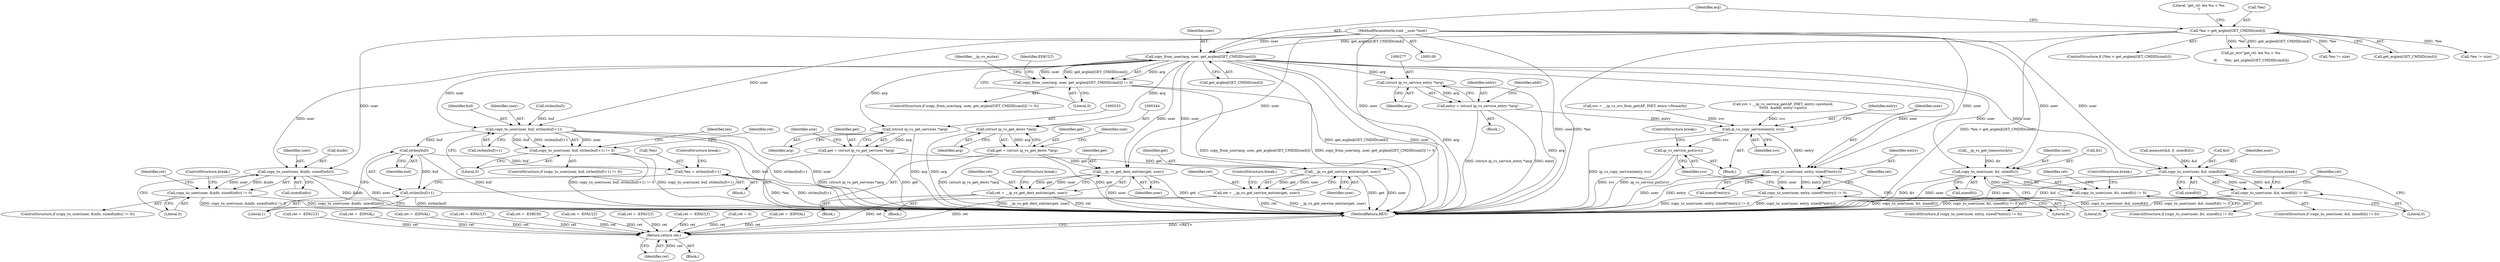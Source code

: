 digraph "0_linux_04bcef2a83f40c6db24222b27a52892cba39dffb@API" {
"1000140" [label="(Call,copy_from_user(arg, user, get_arglen[GET_CMDID(cmd)]))"];
"1000103" [label="(MethodParameterIn,void __user *user)"];
"1000119" [label="(Call,*len < get_arglen[GET_CMDID(cmd)])"];
"1000139" [label="(Call,copy_from_user(arg, user, get_arglen[GET_CMDID(cmd)]) != 0)"];
"1000172" [label="(Call,copy_to_user(user, buf, strlen(buf)+1))"];
"1000171" [label="(Call,copy_to_user(user, buf, strlen(buf)+1) != 0)"];
"1000190" [label="(Call,strlen(buf))"];
"1000186" [label="(Call,*len = strlen(buf)+1)"];
"1000189" [label="(Call,strlen(buf)+1)"];
"1000214" [label="(Call,copy_to_user(user, &info, sizeof(info)))"];
"1000213" [label="(Call,copy_to_user(user, &info, sizeof(info)) != 0)"];
"1000232" [label="(Call,(struct ip_vs_get_services *)arg)"];
"1000230" [label="(Call,get = (struct ip_vs_get_services *)arg)"];
"1000265" [label="(Call,__ip_vs_get_service_entries(get, user))"];
"1000263" [label="(Call,ret = __ip_vs_get_service_entries(get, user))"];
"1000496" [label="(Return,return ret;)"];
"1000276" [label="(Call,(struct ip_vs_service_entry *)arg)"];
"1000274" [label="(Call,entry = (struct ip_vs_service_entry *)arg)"];
"1000313" [label="(Call,ip_vs_copy_service(entry, svc))"];
"1000318" [label="(Call,copy_to_user(user, entry, sizeof(*entry)))"];
"1000317" [label="(Call,copy_to_user(user, entry, sizeof(*entry)) != 0)"];
"1000329" [label="(Call,ip_vs_service_put(svc))"];
"1000343" [label="(Call,(struct ip_vs_get_dests *)arg)"];
"1000341" [label="(Call,get = (struct ip_vs_get_dests *)arg)"];
"1000376" [label="(Call,__ip_vs_get_dest_entries(get, user))"];
"1000374" [label="(Call,ret = __ip_vs_get_dest_entries(get, user))"];
"1000388" [label="(Call,copy_to_user(user, &t, sizeof(t)))"];
"1000387" [label="(Call,copy_to_user(user, &t, sizeof(t)) != 0)"];
"1000475" [label="(Call,copy_to_user(user, &d, sizeof(d)))"];
"1000474" [label="(Call,copy_to_user(user, &d, sizeof(d)) != 0)"];
"1000263" [label="(Call,ret = __ip_vs_get_service_entries(get, user))"];
"1000274" [label="(Call,entry = (struct ip_vs_service_entry *)arg)"];
"1000150" [label="(Identifier,EFAULT)"];
"1000191" [label="(Identifier,buf)"];
"1000392" [label="(Call,sizeof(t))"];
"1000378" [label="(Identifier,user)"];
"1000482" [label="(Call,ret = -EFAULT)"];
"1000320" [label="(Identifier,entry)"];
"1000213" [label="(Call,copy_to_user(user, &info, sizeof(info)) != 0)"];
"1000498" [label="(MethodReturn,RET)"];
"1000176" [label="(Call,strlen(buf))"];
"1000232" [label="(Call,(struct ip_vs_get_services *)arg)"];
"1000266" [label="(Identifier,get)"];
"1000179" [label="(Literal,0)"];
"1000394" [label="(Literal,0)"];
"1000192" [label="(Literal,1)"];
"1000143" [label="(Call,get_arglen[GET_CMDID(cmd)])"];
"1000377" [label="(Identifier,get)"];
"1000275" [label="(Identifier,entry)"];
"1000281" [label="(Identifier,addr)"];
"1000473" [label="(ControlStructure,if (copy_to_user(user, &d, sizeof(d)) != 0))"];
"1000154" [label="(Identifier,__ip_vs_mutex)"];
"1000345" [label="(Identifier,arg)"];
"1000390" [label="(Call,&t)"];
"1000396" [label="(Identifier,ret)"];
"1000230" [label="(Call,get = (struct ip_vs_get_services *)arg)"];
"1000312" [label="(Block,)"];
"1000270" [label="(Block,)"];
"1000278" [label="(Identifier,arg)"];
"1000172" [label="(Call,copy_to_user(user, buf, strlen(buf)+1))"];
"1000222" [label="(Identifier,ret)"];
"1000369" [label="(Call,ret = -EINVAL)"];
"1000186" [label="(Call,*len = strlen(buf)+1)"];
"1000147" [label="(Literal,0)"];
"1000212" [label="(ControlStructure,if (copy_to_user(user, &info, sizeof(info)) != 0))"];
"1000479" [label="(Call,sizeof(d))"];
"1000118" [label="(ControlStructure,if (*len < get_arglen[GET_CMDID(cmd)]))"];
"1000497" [label="(Identifier,ret)"];
"1000374" [label="(Call,ret = __ip_vs_get_dest_entries(get, user))"];
"1000475" [label="(Call,copy_to_user(user, &d, sizeof(d)))"];
"1000142" [label="(Identifier,user)"];
"1000127" [label="(Call,pr_err(\"get_ctl: len %u < %u\n\",\n \t\t       *len, get_arglen[GET_CMDID(cmd)]))"];
"1000376" [label="(Call,__ip_vs_get_dest_entries(get, user))"];
"1000170" [label="(ControlStructure,if (copy_to_user(user, buf, strlen(buf)+1) != 0))"];
"1000236" [label="(Identifier,size)"];
"1000140" [label="(Call,copy_from_user(arg, user, get_arglen[GET_CMDID(cmd)]))"];
"1000290" [label="(Call,svc = __ip_vs_svc_fwm_get(AF_INET, entry->fwmark))"];
"1000329" [label="(Call,ip_vs_service_put(svc))"];
"1000318" [label="(Call,copy_to_user(user, entry, sizeof(*entry)))"];
"1000174" [label="(Identifier,buf)"];
"1000190" [label="(Call,strlen(buf))"];
"1000182" [label="(Identifier,ret)"];
"1000359" [label="(Call,*len != size)"];
"1000141" [label="(Identifier,arg)"];
"1000399" [label="(ControlStructure,break;)"];
"1000343" [label="(Call,(struct ip_vs_get_dests *)arg)"];
"1000375" [label="(Identifier,ret)"];
"1000313" [label="(Call,ip_vs_copy_service(entry, svc))"];
"1000488" [label="(Call,ret = -EINVAL)"];
"1000139" [label="(Call,copy_from_user(arg, user, get_arglen[GET_CMDID(cmd)]) != 0)"];
"1000221" [label="(Call,ret = -EFAULT)"];
"1000332" [label="(Call,ret = -ESRCH)"];
"1000267" [label="(Identifier,user)"];
"1000298" [label="(Call,svc = __ip_vs_service_get(AF_INET, entry->protocol,\n\t\t\t\t\t\t  &addr, entry->port))"];
"1000483" [label="(Identifier,ret)"];
"1000231" [label="(Identifier,get)"];
"1000342" [label="(Identifier,get)"];
"1000387" [label="(Call,copy_to_user(user, &t, sizeof(t)) != 0)"];
"1000474" [label="(Call,copy_to_user(user, &d, sizeof(d)) != 0)"];
"1000268" [label="(ControlStructure,break;)"];
"1000119" [label="(Call,*len < get_arglen[GET_CMDID(cmd)])"];
"1000324" [label="(Literal,0)"];
"1000403" [label="(Call,memset(&d, 0, sizeof(d)))"];
"1000138" [label="(ControlStructure,if (copy_from_user(arg, user, get_arglen[GET_CMDID(cmd)]) != 0))"];
"1000103" [label="(MethodParameterIn,void __user *user)"];
"1000128" [label="(Literal,\"get_ctl: len %u < %u\n\")"];
"1000225" [label="(ControlStructure,break;)"];
"1000187" [label="(Call,*len)"];
"1000215" [label="(Identifier,user)"];
"1000481" [label="(Literal,0)"];
"1000315" [label="(Identifier,svc)"];
"1000317" [label="(Call,copy_to_user(user, entry, sizeof(*entry)) != 0)"];
"1000122" [label="(Call,get_arglen[GET_CMDID(cmd)])"];
"1000496" [label="(Return,return ret;)"];
"1000395" [label="(Call,ret = -EFAULT)"];
"1000189" [label="(Call,strlen(buf)+1)"];
"1000188" [label="(Identifier,len)"];
"1000181" [label="(Call,ret = -EFAULT)"];
"1000314" [label="(Identifier,entry)"];
"1000264" [label="(Identifier,ret)"];
"1000330" [label="(Identifier,svc)"];
"1000338" [label="(Block,)"];
"1000477" [label="(Call,&d)"];
"1000220" [label="(Literal,0)"];
"1000218" [label="(Call,sizeof(info))"];
"1000325" [label="(Call,ret = -EFAULT)"];
"1000120" [label="(Call,*len)"];
"1000234" [label="(Identifier,arg)"];
"1000388" [label="(Call,copy_to_user(user, &t, sizeof(t)))"];
"1000476" [label="(Identifier,user)"];
"1000248" [label="(Call,*len != size)"];
"1000486" [label="(ControlStructure,break;)"];
"1000326" [label="(Identifier,ret)"];
"1000386" [label="(ControlStructure,if (copy_to_user(user, &t, sizeof(t)) != 0))"];
"1000265" [label="(Call,__ip_vs_get_service_entries(get, user))"];
"1000175" [label="(Call,strlen(buf)+1)"];
"1000162" [label="(Block,)"];
"1000108" [label="(Call,ret = 0)"];
"1000214" [label="(Call,copy_to_user(user, &info, sizeof(info)))"];
"1000216" [label="(Call,&info)"];
"1000383" [label="(Call,__ip_vs_get_timeouts(&t))"];
"1000258" [label="(Call,ret = -EINVAL)"];
"1000389" [label="(Identifier,user)"];
"1000341" [label="(Call,get = (struct ip_vs_get_dests *)arg)"];
"1000173" [label="(Identifier,user)"];
"1000227" [label="(Block,)"];
"1000347" [label="(Identifier,size)"];
"1000379" [label="(ControlStructure,break;)"];
"1000193" [label="(ControlStructure,break;)"];
"1000105" [label="(Block,)"];
"1000321" [label="(Call,sizeof(*entry))"];
"1000319" [label="(Identifier,user)"];
"1000316" [label="(ControlStructure,if (copy_to_user(user, entry, sizeof(*entry)) != 0))"];
"1000336" [label="(ControlStructure,break;)"];
"1000276" [label="(Call,(struct ip_vs_service_entry *)arg)"];
"1000171" [label="(Call,copy_to_user(user, buf, strlen(buf)+1) != 0)"];
"1000140" -> "1000139"  [label="AST: "];
"1000140" -> "1000143"  [label="CFG: "];
"1000141" -> "1000140"  [label="AST: "];
"1000142" -> "1000140"  [label="AST: "];
"1000143" -> "1000140"  [label="AST: "];
"1000147" -> "1000140"  [label="CFG: "];
"1000140" -> "1000498"  [label="DDG: user"];
"1000140" -> "1000498"  [label="DDG: arg"];
"1000140" -> "1000498"  [label="DDG: get_arglen[GET_CMDID(cmd)]"];
"1000140" -> "1000139"  [label="DDG: arg"];
"1000140" -> "1000139"  [label="DDG: user"];
"1000140" -> "1000139"  [label="DDG: get_arglen[GET_CMDID(cmd)]"];
"1000103" -> "1000140"  [label="DDG: user"];
"1000119" -> "1000140"  [label="DDG: get_arglen[GET_CMDID(cmd)]"];
"1000140" -> "1000172"  [label="DDG: user"];
"1000140" -> "1000214"  [label="DDG: user"];
"1000140" -> "1000232"  [label="DDG: arg"];
"1000140" -> "1000265"  [label="DDG: user"];
"1000140" -> "1000276"  [label="DDG: arg"];
"1000140" -> "1000318"  [label="DDG: user"];
"1000140" -> "1000343"  [label="DDG: arg"];
"1000140" -> "1000376"  [label="DDG: user"];
"1000140" -> "1000388"  [label="DDG: user"];
"1000140" -> "1000475"  [label="DDG: user"];
"1000103" -> "1000100"  [label="AST: "];
"1000103" -> "1000498"  [label="DDG: user"];
"1000103" -> "1000172"  [label="DDG: user"];
"1000103" -> "1000214"  [label="DDG: user"];
"1000103" -> "1000265"  [label="DDG: user"];
"1000103" -> "1000318"  [label="DDG: user"];
"1000103" -> "1000376"  [label="DDG: user"];
"1000103" -> "1000388"  [label="DDG: user"];
"1000103" -> "1000475"  [label="DDG: user"];
"1000119" -> "1000118"  [label="AST: "];
"1000119" -> "1000122"  [label="CFG: "];
"1000120" -> "1000119"  [label="AST: "];
"1000122" -> "1000119"  [label="AST: "];
"1000128" -> "1000119"  [label="CFG: "];
"1000141" -> "1000119"  [label="CFG: "];
"1000119" -> "1000498"  [label="DDG: *len"];
"1000119" -> "1000498"  [label="DDG: *len < get_arglen[GET_CMDID(cmd)]"];
"1000119" -> "1000127"  [label="DDG: *len"];
"1000119" -> "1000127"  [label="DDG: get_arglen[GET_CMDID(cmd)]"];
"1000119" -> "1000248"  [label="DDG: *len"];
"1000119" -> "1000359"  [label="DDG: *len"];
"1000139" -> "1000138"  [label="AST: "];
"1000139" -> "1000147"  [label="CFG: "];
"1000147" -> "1000139"  [label="AST: "];
"1000150" -> "1000139"  [label="CFG: "];
"1000154" -> "1000139"  [label="CFG: "];
"1000139" -> "1000498"  [label="DDG: copy_from_user(arg, user, get_arglen[GET_CMDID(cmd)]) != 0"];
"1000139" -> "1000498"  [label="DDG: copy_from_user(arg, user, get_arglen[GET_CMDID(cmd)])"];
"1000172" -> "1000171"  [label="AST: "];
"1000172" -> "1000175"  [label="CFG: "];
"1000173" -> "1000172"  [label="AST: "];
"1000174" -> "1000172"  [label="AST: "];
"1000175" -> "1000172"  [label="AST: "];
"1000179" -> "1000172"  [label="CFG: "];
"1000172" -> "1000498"  [label="DDG: user"];
"1000172" -> "1000498"  [label="DDG: buf"];
"1000172" -> "1000498"  [label="DDG: strlen(buf)+1"];
"1000172" -> "1000171"  [label="DDG: user"];
"1000172" -> "1000171"  [label="DDG: buf"];
"1000172" -> "1000171"  [label="DDG: strlen(buf)+1"];
"1000176" -> "1000172"  [label="DDG: buf"];
"1000172" -> "1000190"  [label="DDG: buf"];
"1000171" -> "1000170"  [label="AST: "];
"1000171" -> "1000179"  [label="CFG: "];
"1000179" -> "1000171"  [label="AST: "];
"1000182" -> "1000171"  [label="CFG: "];
"1000188" -> "1000171"  [label="CFG: "];
"1000171" -> "1000498"  [label="DDG: copy_to_user(user, buf, strlen(buf)+1)"];
"1000171" -> "1000498"  [label="DDG: copy_to_user(user, buf, strlen(buf)+1) != 0"];
"1000190" -> "1000189"  [label="AST: "];
"1000190" -> "1000191"  [label="CFG: "];
"1000191" -> "1000190"  [label="AST: "];
"1000192" -> "1000190"  [label="CFG: "];
"1000190" -> "1000498"  [label="DDG: buf"];
"1000190" -> "1000186"  [label="DDG: buf"];
"1000190" -> "1000189"  [label="DDG: buf"];
"1000186" -> "1000162"  [label="AST: "];
"1000186" -> "1000189"  [label="CFG: "];
"1000187" -> "1000186"  [label="AST: "];
"1000189" -> "1000186"  [label="AST: "];
"1000193" -> "1000186"  [label="CFG: "];
"1000186" -> "1000498"  [label="DDG: *len"];
"1000186" -> "1000498"  [label="DDG: strlen(buf)+1"];
"1000189" -> "1000192"  [label="CFG: "];
"1000192" -> "1000189"  [label="AST: "];
"1000189" -> "1000498"  [label="DDG: strlen(buf)"];
"1000214" -> "1000213"  [label="AST: "];
"1000214" -> "1000218"  [label="CFG: "];
"1000215" -> "1000214"  [label="AST: "];
"1000216" -> "1000214"  [label="AST: "];
"1000218" -> "1000214"  [label="AST: "];
"1000220" -> "1000214"  [label="CFG: "];
"1000214" -> "1000498"  [label="DDG: &info"];
"1000214" -> "1000498"  [label="DDG: user"];
"1000214" -> "1000213"  [label="DDG: user"];
"1000214" -> "1000213"  [label="DDG: &info"];
"1000213" -> "1000212"  [label="AST: "];
"1000213" -> "1000220"  [label="CFG: "];
"1000220" -> "1000213"  [label="AST: "];
"1000222" -> "1000213"  [label="CFG: "];
"1000225" -> "1000213"  [label="CFG: "];
"1000213" -> "1000498"  [label="DDG: copy_to_user(user, &info, sizeof(info))"];
"1000213" -> "1000498"  [label="DDG: copy_to_user(user, &info, sizeof(info)) != 0"];
"1000232" -> "1000230"  [label="AST: "];
"1000232" -> "1000234"  [label="CFG: "];
"1000233" -> "1000232"  [label="AST: "];
"1000234" -> "1000232"  [label="AST: "];
"1000230" -> "1000232"  [label="CFG: "];
"1000232" -> "1000498"  [label="DDG: arg"];
"1000232" -> "1000230"  [label="DDG: arg"];
"1000230" -> "1000227"  [label="AST: "];
"1000231" -> "1000230"  [label="AST: "];
"1000236" -> "1000230"  [label="CFG: "];
"1000230" -> "1000498"  [label="DDG: get"];
"1000230" -> "1000498"  [label="DDG: (struct ip_vs_get_services *)arg"];
"1000230" -> "1000265"  [label="DDG: get"];
"1000265" -> "1000263"  [label="AST: "];
"1000265" -> "1000267"  [label="CFG: "];
"1000266" -> "1000265"  [label="AST: "];
"1000267" -> "1000265"  [label="AST: "];
"1000263" -> "1000265"  [label="CFG: "];
"1000265" -> "1000498"  [label="DDG: user"];
"1000265" -> "1000498"  [label="DDG: get"];
"1000265" -> "1000263"  [label="DDG: get"];
"1000265" -> "1000263"  [label="DDG: user"];
"1000263" -> "1000227"  [label="AST: "];
"1000264" -> "1000263"  [label="AST: "];
"1000268" -> "1000263"  [label="CFG: "];
"1000263" -> "1000498"  [label="DDG: __ip_vs_get_service_entries(get, user)"];
"1000263" -> "1000498"  [label="DDG: ret"];
"1000263" -> "1000496"  [label="DDG: ret"];
"1000496" -> "1000105"  [label="AST: "];
"1000496" -> "1000497"  [label="CFG: "];
"1000497" -> "1000496"  [label="AST: "];
"1000498" -> "1000496"  [label="CFG: "];
"1000496" -> "1000498"  [label="DDG: <RET>"];
"1000497" -> "1000496"  [label="DDG: ret"];
"1000488" -> "1000496"  [label="DDG: ret"];
"1000369" -> "1000496"  [label="DDG: ret"];
"1000482" -> "1000496"  [label="DDG: ret"];
"1000221" -> "1000496"  [label="DDG: ret"];
"1000108" -> "1000496"  [label="DDG: ret"];
"1000181" -> "1000496"  [label="DDG: ret"];
"1000258" -> "1000496"  [label="DDG: ret"];
"1000325" -> "1000496"  [label="DDG: ret"];
"1000395" -> "1000496"  [label="DDG: ret"];
"1000332" -> "1000496"  [label="DDG: ret"];
"1000374" -> "1000496"  [label="DDG: ret"];
"1000276" -> "1000274"  [label="AST: "];
"1000276" -> "1000278"  [label="CFG: "];
"1000277" -> "1000276"  [label="AST: "];
"1000278" -> "1000276"  [label="AST: "];
"1000274" -> "1000276"  [label="CFG: "];
"1000276" -> "1000498"  [label="DDG: arg"];
"1000276" -> "1000274"  [label="DDG: arg"];
"1000274" -> "1000270"  [label="AST: "];
"1000275" -> "1000274"  [label="AST: "];
"1000281" -> "1000274"  [label="CFG: "];
"1000274" -> "1000498"  [label="DDG: entry"];
"1000274" -> "1000498"  [label="DDG: (struct ip_vs_service_entry *)arg"];
"1000274" -> "1000313"  [label="DDG: entry"];
"1000313" -> "1000312"  [label="AST: "];
"1000313" -> "1000315"  [label="CFG: "];
"1000314" -> "1000313"  [label="AST: "];
"1000315" -> "1000313"  [label="AST: "];
"1000319" -> "1000313"  [label="CFG: "];
"1000313" -> "1000498"  [label="DDG: ip_vs_copy_service(entry, svc)"];
"1000290" -> "1000313"  [label="DDG: svc"];
"1000298" -> "1000313"  [label="DDG: svc"];
"1000313" -> "1000318"  [label="DDG: entry"];
"1000313" -> "1000329"  [label="DDG: svc"];
"1000318" -> "1000317"  [label="AST: "];
"1000318" -> "1000321"  [label="CFG: "];
"1000319" -> "1000318"  [label="AST: "];
"1000320" -> "1000318"  [label="AST: "];
"1000321" -> "1000318"  [label="AST: "];
"1000324" -> "1000318"  [label="CFG: "];
"1000318" -> "1000498"  [label="DDG: user"];
"1000318" -> "1000498"  [label="DDG: entry"];
"1000318" -> "1000317"  [label="DDG: user"];
"1000318" -> "1000317"  [label="DDG: entry"];
"1000317" -> "1000316"  [label="AST: "];
"1000317" -> "1000324"  [label="CFG: "];
"1000324" -> "1000317"  [label="AST: "];
"1000326" -> "1000317"  [label="CFG: "];
"1000330" -> "1000317"  [label="CFG: "];
"1000317" -> "1000498"  [label="DDG: copy_to_user(user, entry, sizeof(*entry))"];
"1000317" -> "1000498"  [label="DDG: copy_to_user(user, entry, sizeof(*entry)) != 0"];
"1000329" -> "1000312"  [label="AST: "];
"1000329" -> "1000330"  [label="CFG: "];
"1000330" -> "1000329"  [label="AST: "];
"1000336" -> "1000329"  [label="CFG: "];
"1000329" -> "1000498"  [label="DDG: ip_vs_service_put(svc)"];
"1000329" -> "1000498"  [label="DDG: svc"];
"1000343" -> "1000341"  [label="AST: "];
"1000343" -> "1000345"  [label="CFG: "];
"1000344" -> "1000343"  [label="AST: "];
"1000345" -> "1000343"  [label="AST: "];
"1000341" -> "1000343"  [label="CFG: "];
"1000343" -> "1000498"  [label="DDG: arg"];
"1000343" -> "1000341"  [label="DDG: arg"];
"1000341" -> "1000338"  [label="AST: "];
"1000342" -> "1000341"  [label="AST: "];
"1000347" -> "1000341"  [label="CFG: "];
"1000341" -> "1000498"  [label="DDG: (struct ip_vs_get_dests *)arg"];
"1000341" -> "1000498"  [label="DDG: get"];
"1000341" -> "1000376"  [label="DDG: get"];
"1000376" -> "1000374"  [label="AST: "];
"1000376" -> "1000378"  [label="CFG: "];
"1000377" -> "1000376"  [label="AST: "];
"1000378" -> "1000376"  [label="AST: "];
"1000374" -> "1000376"  [label="CFG: "];
"1000376" -> "1000498"  [label="DDG: get"];
"1000376" -> "1000498"  [label="DDG: user"];
"1000376" -> "1000374"  [label="DDG: get"];
"1000376" -> "1000374"  [label="DDG: user"];
"1000374" -> "1000338"  [label="AST: "];
"1000375" -> "1000374"  [label="AST: "];
"1000379" -> "1000374"  [label="CFG: "];
"1000374" -> "1000498"  [label="DDG: __ip_vs_get_dest_entries(get, user)"];
"1000374" -> "1000498"  [label="DDG: ret"];
"1000388" -> "1000387"  [label="AST: "];
"1000388" -> "1000392"  [label="CFG: "];
"1000389" -> "1000388"  [label="AST: "];
"1000390" -> "1000388"  [label="AST: "];
"1000392" -> "1000388"  [label="AST: "];
"1000394" -> "1000388"  [label="CFG: "];
"1000388" -> "1000498"  [label="DDG: user"];
"1000388" -> "1000498"  [label="DDG: &t"];
"1000388" -> "1000387"  [label="DDG: user"];
"1000388" -> "1000387"  [label="DDG: &t"];
"1000383" -> "1000388"  [label="DDG: &t"];
"1000387" -> "1000386"  [label="AST: "];
"1000387" -> "1000394"  [label="CFG: "];
"1000394" -> "1000387"  [label="AST: "];
"1000396" -> "1000387"  [label="CFG: "];
"1000399" -> "1000387"  [label="CFG: "];
"1000387" -> "1000498"  [label="DDG: copy_to_user(user, &t, sizeof(t))"];
"1000387" -> "1000498"  [label="DDG: copy_to_user(user, &t, sizeof(t)) != 0"];
"1000475" -> "1000474"  [label="AST: "];
"1000475" -> "1000479"  [label="CFG: "];
"1000476" -> "1000475"  [label="AST: "];
"1000477" -> "1000475"  [label="AST: "];
"1000479" -> "1000475"  [label="AST: "];
"1000481" -> "1000475"  [label="CFG: "];
"1000475" -> "1000498"  [label="DDG: user"];
"1000475" -> "1000498"  [label="DDG: &d"];
"1000475" -> "1000474"  [label="DDG: user"];
"1000475" -> "1000474"  [label="DDG: &d"];
"1000403" -> "1000475"  [label="DDG: &d"];
"1000474" -> "1000473"  [label="AST: "];
"1000474" -> "1000481"  [label="CFG: "];
"1000481" -> "1000474"  [label="AST: "];
"1000483" -> "1000474"  [label="CFG: "];
"1000486" -> "1000474"  [label="CFG: "];
"1000474" -> "1000498"  [label="DDG: copy_to_user(user, &d, sizeof(d)) != 0"];
"1000474" -> "1000498"  [label="DDG: copy_to_user(user, &d, sizeof(d))"];
}
